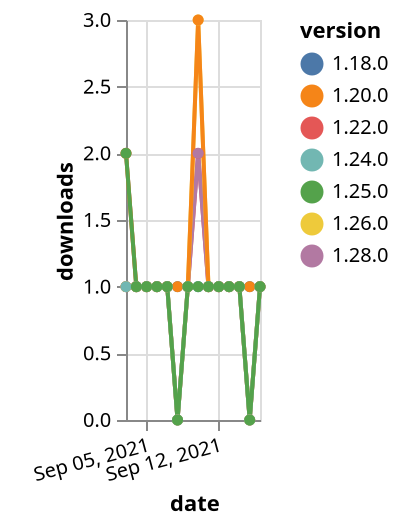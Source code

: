 {"$schema": "https://vega.github.io/schema/vega-lite/v5.json", "description": "A simple bar chart with embedded data.", "data": {"values": [{"date": "2021-09-03", "total": 210, "delta": 1, "version": "1.18.0"}, {"date": "2021-09-04", "total": 211, "delta": 1, "version": "1.18.0"}, {"date": "2021-09-05", "total": 212, "delta": 1, "version": "1.18.0"}, {"date": "2021-09-06", "total": 213, "delta": 1, "version": "1.18.0"}, {"date": "2021-09-07", "total": 214, "delta": 1, "version": "1.18.0"}, {"date": "2021-09-08", "total": 215, "delta": 1, "version": "1.18.0"}, {"date": "2021-09-09", "total": 216, "delta": 1, "version": "1.18.0"}, {"date": "2021-09-10", "total": 217, "delta": 1, "version": "1.18.0"}, {"date": "2021-09-11", "total": 218, "delta": 1, "version": "1.18.0"}, {"date": "2021-09-12", "total": 219, "delta": 1, "version": "1.18.0"}, {"date": "2021-09-13", "total": 220, "delta": 1, "version": "1.18.0"}, {"date": "2021-09-14", "total": 221, "delta": 1, "version": "1.18.0"}, {"date": "2021-09-15", "total": 222, "delta": 1, "version": "1.18.0"}, {"date": "2021-09-16", "total": 223, "delta": 1, "version": "1.18.0"}, {"date": "2021-09-03", "total": 168, "delta": 1, "version": "1.22.0"}, {"date": "2021-09-04", "total": 169, "delta": 1, "version": "1.22.0"}, {"date": "2021-09-05", "total": 170, "delta": 1, "version": "1.22.0"}, {"date": "2021-09-06", "total": 171, "delta": 1, "version": "1.22.0"}, {"date": "2021-09-07", "total": 172, "delta": 1, "version": "1.22.0"}, {"date": "2021-09-08", "total": 172, "delta": 0, "version": "1.22.0"}, {"date": "2021-09-09", "total": 173, "delta": 1, "version": "1.22.0"}, {"date": "2021-09-10", "total": 175, "delta": 2, "version": "1.22.0"}, {"date": "2021-09-11", "total": 176, "delta": 1, "version": "1.22.0"}, {"date": "2021-09-12", "total": 177, "delta": 1, "version": "1.22.0"}, {"date": "2021-09-13", "total": 178, "delta": 1, "version": "1.22.0"}, {"date": "2021-09-14", "total": 179, "delta": 1, "version": "1.22.0"}, {"date": "2021-09-15", "total": 179, "delta": 0, "version": "1.22.0"}, {"date": "2021-09-16", "total": 180, "delta": 1, "version": "1.22.0"}, {"date": "2021-09-03", "total": 113, "delta": 2, "version": "1.28.0"}, {"date": "2021-09-04", "total": 114, "delta": 1, "version": "1.28.0"}, {"date": "2021-09-05", "total": 115, "delta": 1, "version": "1.28.0"}, {"date": "2021-09-06", "total": 116, "delta": 1, "version": "1.28.0"}, {"date": "2021-09-07", "total": 117, "delta": 1, "version": "1.28.0"}, {"date": "2021-09-08", "total": 117, "delta": 0, "version": "1.28.0"}, {"date": "2021-09-09", "total": 118, "delta": 1, "version": "1.28.0"}, {"date": "2021-09-10", "total": 120, "delta": 2, "version": "1.28.0"}, {"date": "2021-09-11", "total": 121, "delta": 1, "version": "1.28.0"}, {"date": "2021-09-12", "total": 122, "delta": 1, "version": "1.28.0"}, {"date": "2021-09-13", "total": 123, "delta": 1, "version": "1.28.0"}, {"date": "2021-09-14", "total": 124, "delta": 1, "version": "1.28.0"}, {"date": "2021-09-15", "total": 124, "delta": 0, "version": "1.28.0"}, {"date": "2021-09-16", "total": 125, "delta": 1, "version": "1.28.0"}, {"date": "2021-09-03", "total": 164, "delta": 1, "version": "1.26.0"}, {"date": "2021-09-04", "total": 165, "delta": 1, "version": "1.26.0"}, {"date": "2021-09-05", "total": 166, "delta": 1, "version": "1.26.0"}, {"date": "2021-09-06", "total": 167, "delta": 1, "version": "1.26.0"}, {"date": "2021-09-07", "total": 168, "delta": 1, "version": "1.26.0"}, {"date": "2021-09-08", "total": 168, "delta": 0, "version": "1.26.0"}, {"date": "2021-09-09", "total": 169, "delta": 1, "version": "1.26.0"}, {"date": "2021-09-10", "total": 172, "delta": 3, "version": "1.26.0"}, {"date": "2021-09-11", "total": 173, "delta": 1, "version": "1.26.0"}, {"date": "2021-09-12", "total": 174, "delta": 1, "version": "1.26.0"}, {"date": "2021-09-13", "total": 175, "delta": 1, "version": "1.26.0"}, {"date": "2021-09-14", "total": 176, "delta": 1, "version": "1.26.0"}, {"date": "2021-09-15", "total": 176, "delta": 0, "version": "1.26.0"}, {"date": "2021-09-16", "total": 177, "delta": 1, "version": "1.26.0"}, {"date": "2021-09-03", "total": 285, "delta": 2, "version": "1.20.0"}, {"date": "2021-09-04", "total": 286, "delta": 1, "version": "1.20.0"}, {"date": "2021-09-05", "total": 287, "delta": 1, "version": "1.20.0"}, {"date": "2021-09-06", "total": 288, "delta": 1, "version": "1.20.0"}, {"date": "2021-09-07", "total": 289, "delta": 1, "version": "1.20.0"}, {"date": "2021-09-08", "total": 290, "delta": 1, "version": "1.20.0"}, {"date": "2021-09-09", "total": 291, "delta": 1, "version": "1.20.0"}, {"date": "2021-09-10", "total": 294, "delta": 3, "version": "1.20.0"}, {"date": "2021-09-11", "total": 295, "delta": 1, "version": "1.20.0"}, {"date": "2021-09-12", "total": 296, "delta": 1, "version": "1.20.0"}, {"date": "2021-09-13", "total": 297, "delta": 1, "version": "1.20.0"}, {"date": "2021-09-14", "total": 298, "delta": 1, "version": "1.20.0"}, {"date": "2021-09-15", "total": 299, "delta": 1, "version": "1.20.0"}, {"date": "2021-09-16", "total": 300, "delta": 1, "version": "1.20.0"}, {"date": "2021-09-03", "total": 147, "delta": 1, "version": "1.24.0"}, {"date": "2021-09-04", "total": 148, "delta": 1, "version": "1.24.0"}, {"date": "2021-09-05", "total": 149, "delta": 1, "version": "1.24.0"}, {"date": "2021-09-06", "total": 150, "delta": 1, "version": "1.24.0"}, {"date": "2021-09-07", "total": 151, "delta": 1, "version": "1.24.0"}, {"date": "2021-09-08", "total": 151, "delta": 0, "version": "1.24.0"}, {"date": "2021-09-09", "total": 152, "delta": 1, "version": "1.24.0"}, {"date": "2021-09-10", "total": 153, "delta": 1, "version": "1.24.0"}, {"date": "2021-09-11", "total": 154, "delta": 1, "version": "1.24.0"}, {"date": "2021-09-12", "total": 155, "delta": 1, "version": "1.24.0"}, {"date": "2021-09-13", "total": 156, "delta": 1, "version": "1.24.0"}, {"date": "2021-09-14", "total": 157, "delta": 1, "version": "1.24.0"}, {"date": "2021-09-15", "total": 157, "delta": 0, "version": "1.24.0"}, {"date": "2021-09-16", "total": 158, "delta": 1, "version": "1.24.0"}, {"date": "2021-09-03", "total": 132, "delta": 2, "version": "1.25.0"}, {"date": "2021-09-04", "total": 133, "delta": 1, "version": "1.25.0"}, {"date": "2021-09-05", "total": 134, "delta": 1, "version": "1.25.0"}, {"date": "2021-09-06", "total": 135, "delta": 1, "version": "1.25.0"}, {"date": "2021-09-07", "total": 136, "delta": 1, "version": "1.25.0"}, {"date": "2021-09-08", "total": 136, "delta": 0, "version": "1.25.0"}, {"date": "2021-09-09", "total": 137, "delta": 1, "version": "1.25.0"}, {"date": "2021-09-10", "total": 138, "delta": 1, "version": "1.25.0"}, {"date": "2021-09-11", "total": 139, "delta": 1, "version": "1.25.0"}, {"date": "2021-09-12", "total": 140, "delta": 1, "version": "1.25.0"}, {"date": "2021-09-13", "total": 141, "delta": 1, "version": "1.25.0"}, {"date": "2021-09-14", "total": 142, "delta": 1, "version": "1.25.0"}, {"date": "2021-09-15", "total": 142, "delta": 0, "version": "1.25.0"}, {"date": "2021-09-16", "total": 143, "delta": 1, "version": "1.25.0"}]}, "width": "container", "mark": {"type": "line", "point": {"filled": true}}, "encoding": {"x": {"field": "date", "type": "temporal", "timeUnit": "yearmonthdate", "title": "date", "axis": {"labelAngle": -15}}, "y": {"field": "delta", "type": "quantitative", "title": "downloads"}, "color": {"field": "version", "type": "nominal"}, "tooltip": {"field": "delta"}}}